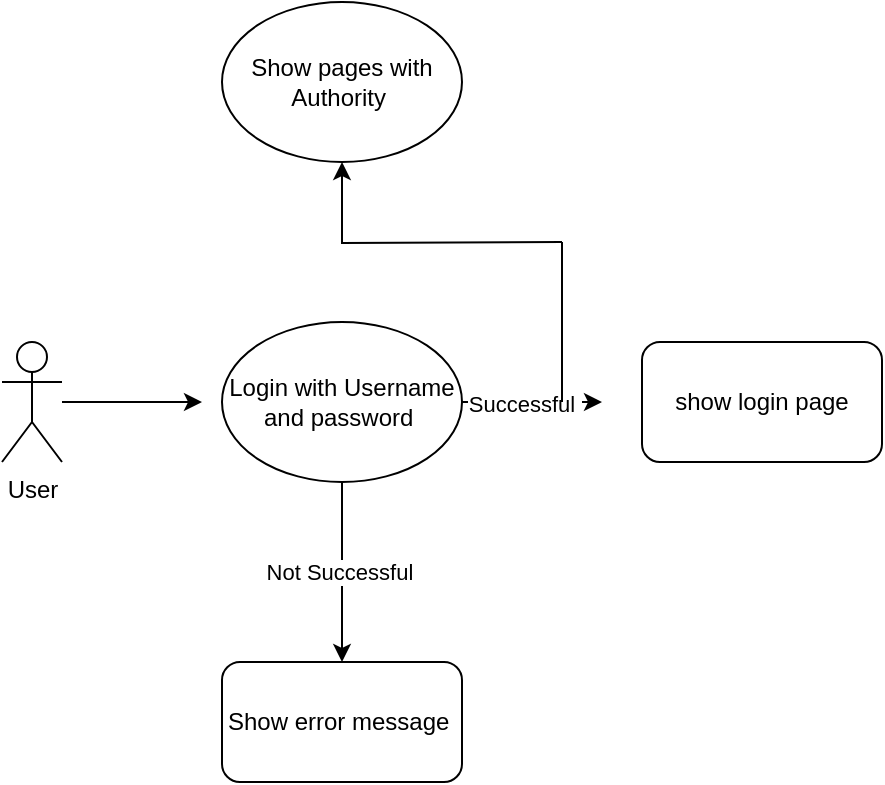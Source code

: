 <mxfile version="21.2.1" type="github">
  <diagram name="Page-1" id="x7AqOUrtFSGrY4ca5vA4">
    <mxGraphModel dx="1434" dy="828" grid="1" gridSize="10" guides="1" tooltips="1" connect="1" arrows="1" fold="1" page="1" pageScale="1" pageWidth="850" pageHeight="1100" math="0" shadow="0">
      <root>
        <mxCell id="0" />
        <mxCell id="1" parent="0" />
        <mxCell id="S1cNlfBxKS4ceKrYuHOs-4" style="edgeStyle=orthogonalEdgeStyle;rounded=0;orthogonalLoop=1;jettySize=auto;html=1;" edge="1" parent="1" source="S1cNlfBxKS4ceKrYuHOs-1">
          <mxGeometry relative="1" as="geometry">
            <mxPoint x="180" y="360" as="targetPoint" />
          </mxGeometry>
        </mxCell>
        <mxCell id="S1cNlfBxKS4ceKrYuHOs-1" value="User" style="shape=umlActor;verticalLabelPosition=bottom;verticalAlign=top;html=1;outlineConnect=0;" vertex="1" parent="1">
          <mxGeometry x="80" y="330" width="30" height="60" as="geometry" />
        </mxCell>
        <mxCell id="S1cNlfBxKS4ceKrYuHOs-7" style="edgeStyle=orthogonalEdgeStyle;rounded=0;orthogonalLoop=1;jettySize=auto;html=1;" edge="1" parent="1" source="S1cNlfBxKS4ceKrYuHOs-5">
          <mxGeometry relative="1" as="geometry">
            <mxPoint x="380" y="360" as="targetPoint" />
          </mxGeometry>
        </mxCell>
        <mxCell id="S1cNlfBxKS4ceKrYuHOs-10" value="Successful&amp;nbsp;" style="edgeLabel;html=1;align=center;verticalAlign=middle;resizable=0;points=[];" vertex="1" connectable="0" parent="S1cNlfBxKS4ceKrYuHOs-7">
          <mxGeometry x="-0.114" y="-1" relative="1" as="geometry">
            <mxPoint as="offset" />
          </mxGeometry>
        </mxCell>
        <mxCell id="S1cNlfBxKS4ceKrYuHOs-9" value="Not Successful&amp;nbsp;" style="edgeStyle=orthogonalEdgeStyle;rounded=0;orthogonalLoop=1;jettySize=auto;html=1;" edge="1" parent="1" source="S1cNlfBxKS4ceKrYuHOs-5" target="S1cNlfBxKS4ceKrYuHOs-8">
          <mxGeometry relative="1" as="geometry" />
        </mxCell>
        <mxCell id="S1cNlfBxKS4ceKrYuHOs-12" value="" style="edgeStyle=orthogonalEdgeStyle;rounded=0;orthogonalLoop=1;jettySize=auto;html=1;" edge="1" parent="1" target="S1cNlfBxKS4ceKrYuHOs-11">
          <mxGeometry relative="1" as="geometry">
            <mxPoint x="360" y="280" as="sourcePoint" />
          </mxGeometry>
        </mxCell>
        <mxCell id="S1cNlfBxKS4ceKrYuHOs-5" value="Login with Username and password&amp;nbsp;" style="ellipse;whiteSpace=wrap;html=1;" vertex="1" parent="1">
          <mxGeometry x="190" y="320" width="120" height="80" as="geometry" />
        </mxCell>
        <mxCell id="S1cNlfBxKS4ceKrYuHOs-6" value="show login page" style="rounded=1;whiteSpace=wrap;html=1;" vertex="1" parent="1">
          <mxGeometry x="400" y="330" width="120" height="60" as="geometry" />
        </mxCell>
        <mxCell id="S1cNlfBxKS4ceKrYuHOs-8" value="Show error message&amp;nbsp;" style="rounded=1;whiteSpace=wrap;html=1;" vertex="1" parent="1">
          <mxGeometry x="190" y="490" width="120" height="60" as="geometry" />
        </mxCell>
        <mxCell id="S1cNlfBxKS4ceKrYuHOs-11" value="Show pages with Authority&amp;nbsp;" style="ellipse;whiteSpace=wrap;html=1;" vertex="1" parent="1">
          <mxGeometry x="190" y="160" width="120" height="80" as="geometry" />
        </mxCell>
        <mxCell id="S1cNlfBxKS4ceKrYuHOs-14" value="" style="endArrow=none;html=1;rounded=0;" edge="1" parent="1">
          <mxGeometry width="50" height="50" relative="1" as="geometry">
            <mxPoint x="360" y="360" as="sourcePoint" />
            <mxPoint x="360" y="280" as="targetPoint" />
          </mxGeometry>
        </mxCell>
      </root>
    </mxGraphModel>
  </diagram>
</mxfile>
